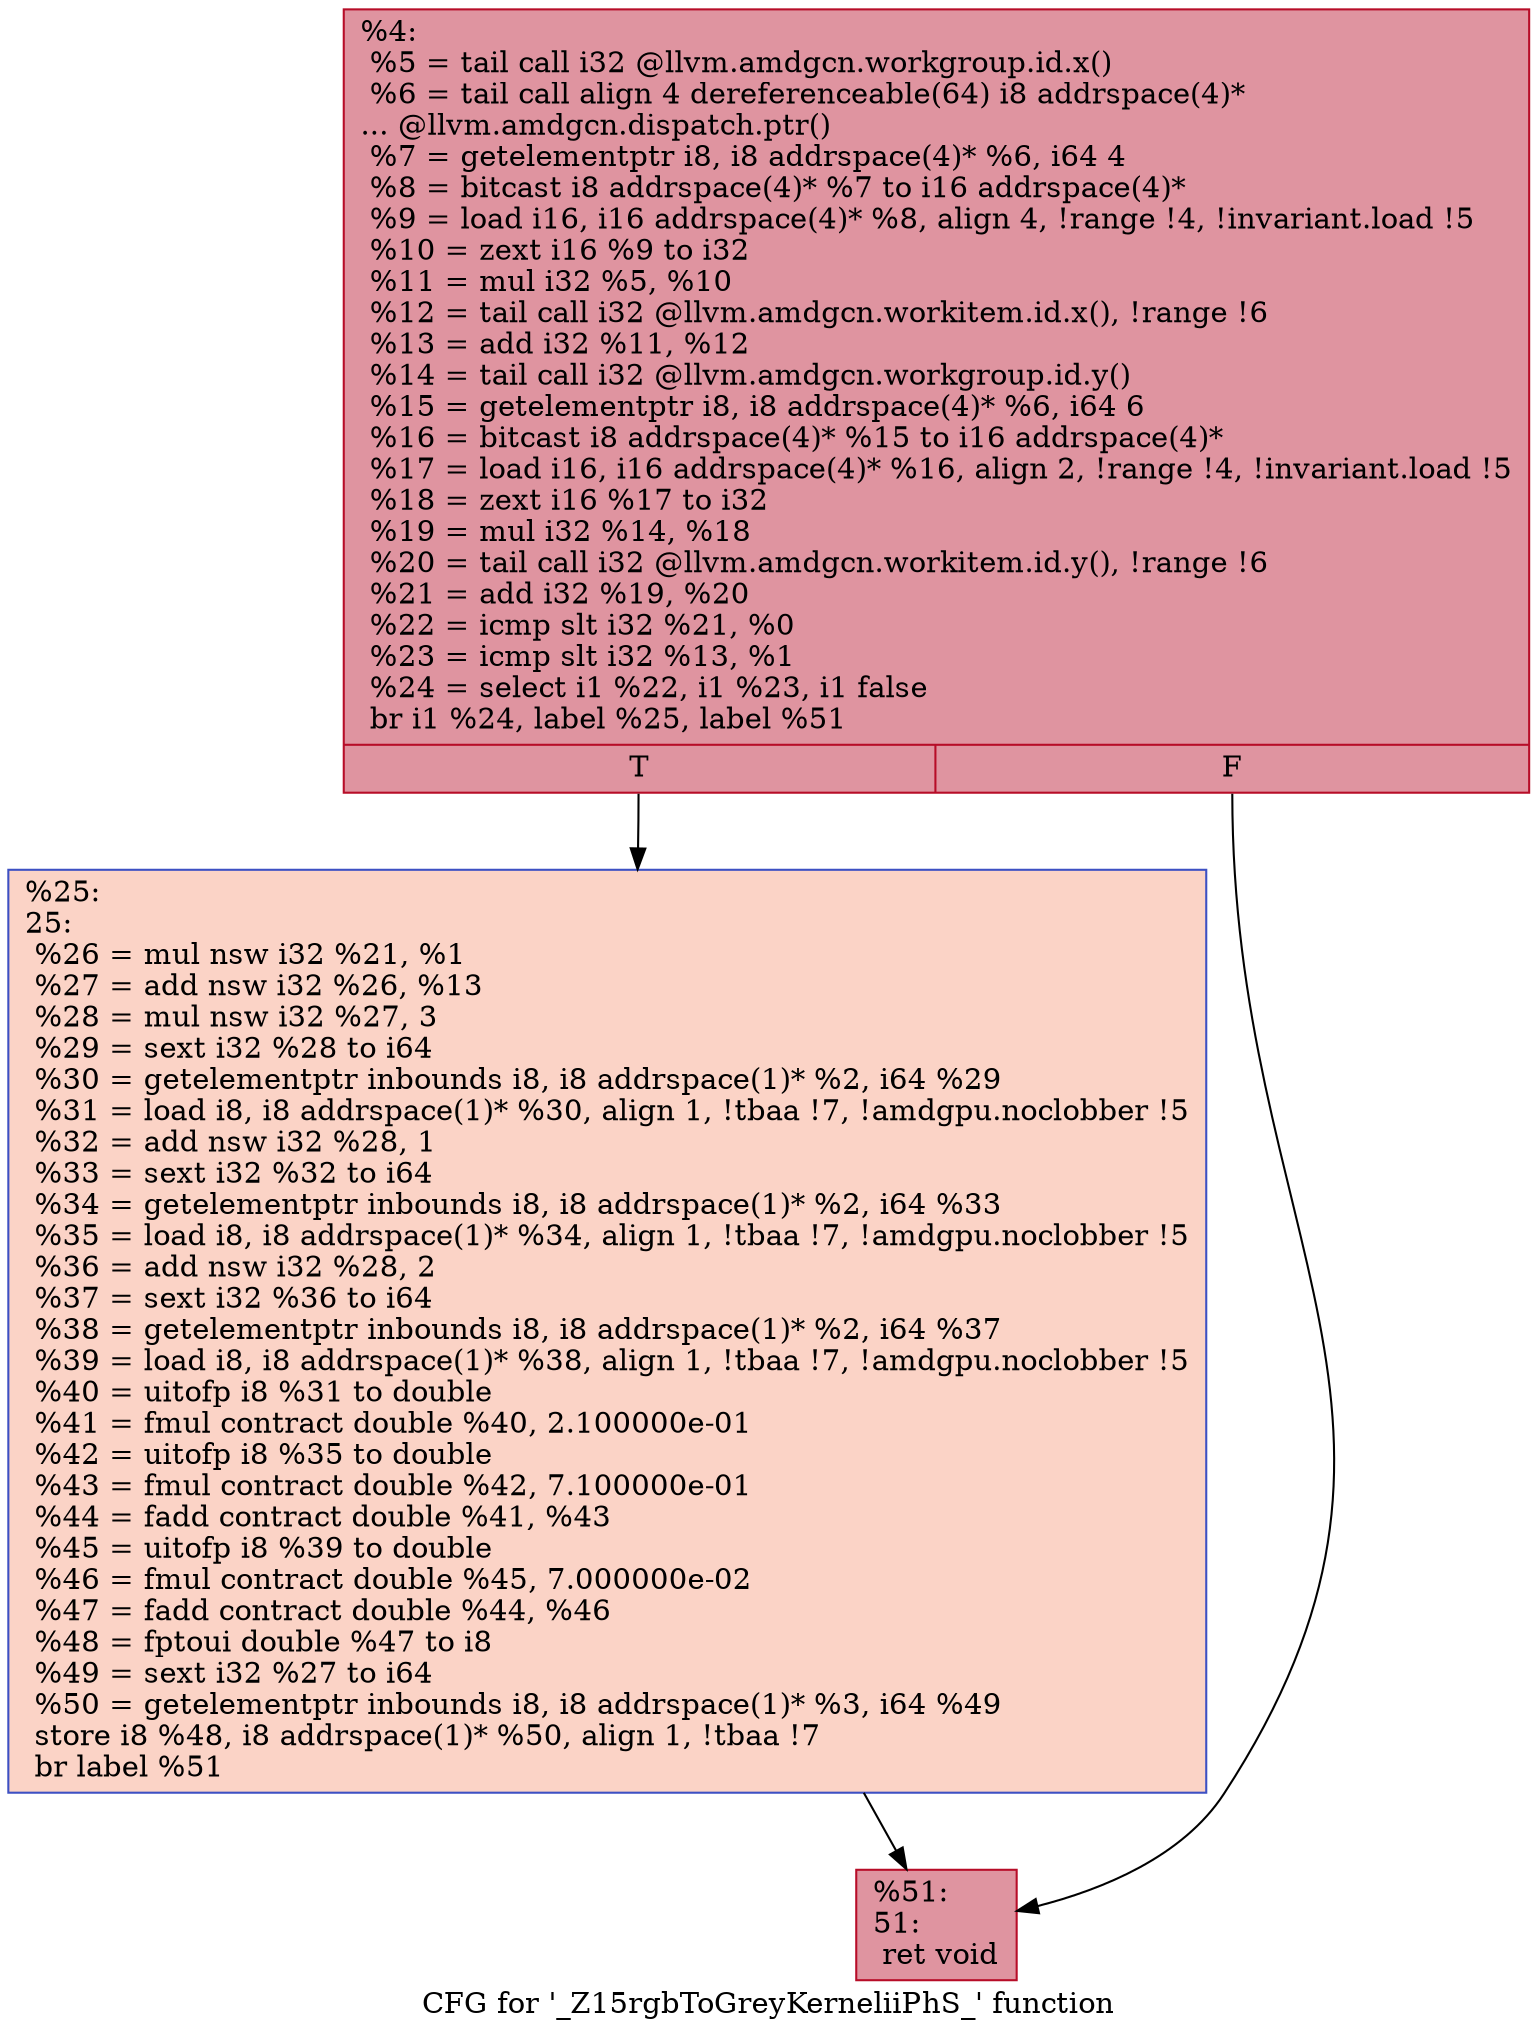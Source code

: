 digraph "CFG for '_Z15rgbToGreyKerneliiPhS_' function" {
	label="CFG for '_Z15rgbToGreyKerneliiPhS_' function";

	Node0x5000610 [shape=record,color="#b70d28ff", style=filled, fillcolor="#b70d2870",label="{%4:\l  %5 = tail call i32 @llvm.amdgcn.workgroup.id.x()\l  %6 = tail call align 4 dereferenceable(64) i8 addrspace(4)*\l... @llvm.amdgcn.dispatch.ptr()\l  %7 = getelementptr i8, i8 addrspace(4)* %6, i64 4\l  %8 = bitcast i8 addrspace(4)* %7 to i16 addrspace(4)*\l  %9 = load i16, i16 addrspace(4)* %8, align 4, !range !4, !invariant.load !5\l  %10 = zext i16 %9 to i32\l  %11 = mul i32 %5, %10\l  %12 = tail call i32 @llvm.amdgcn.workitem.id.x(), !range !6\l  %13 = add i32 %11, %12\l  %14 = tail call i32 @llvm.amdgcn.workgroup.id.y()\l  %15 = getelementptr i8, i8 addrspace(4)* %6, i64 6\l  %16 = bitcast i8 addrspace(4)* %15 to i16 addrspace(4)*\l  %17 = load i16, i16 addrspace(4)* %16, align 2, !range !4, !invariant.load !5\l  %18 = zext i16 %17 to i32\l  %19 = mul i32 %14, %18\l  %20 = tail call i32 @llvm.amdgcn.workitem.id.y(), !range !6\l  %21 = add i32 %19, %20\l  %22 = icmp slt i32 %21, %0\l  %23 = icmp slt i32 %13, %1\l  %24 = select i1 %22, i1 %23, i1 false\l  br i1 %24, label %25, label %51\l|{<s0>T|<s1>F}}"];
	Node0x5000610:s0 -> Node0x50040b0;
	Node0x5000610:s1 -> Node0x5004140;
	Node0x50040b0 [shape=record,color="#3d50c3ff", style=filled, fillcolor="#f59c7d70",label="{%25:\l25:                                               \l  %26 = mul nsw i32 %21, %1\l  %27 = add nsw i32 %26, %13\l  %28 = mul nsw i32 %27, 3\l  %29 = sext i32 %28 to i64\l  %30 = getelementptr inbounds i8, i8 addrspace(1)* %2, i64 %29\l  %31 = load i8, i8 addrspace(1)* %30, align 1, !tbaa !7, !amdgpu.noclobber !5\l  %32 = add nsw i32 %28, 1\l  %33 = sext i32 %32 to i64\l  %34 = getelementptr inbounds i8, i8 addrspace(1)* %2, i64 %33\l  %35 = load i8, i8 addrspace(1)* %34, align 1, !tbaa !7, !amdgpu.noclobber !5\l  %36 = add nsw i32 %28, 2\l  %37 = sext i32 %36 to i64\l  %38 = getelementptr inbounds i8, i8 addrspace(1)* %2, i64 %37\l  %39 = load i8, i8 addrspace(1)* %38, align 1, !tbaa !7, !amdgpu.noclobber !5\l  %40 = uitofp i8 %31 to double\l  %41 = fmul contract double %40, 2.100000e-01\l  %42 = uitofp i8 %35 to double\l  %43 = fmul contract double %42, 7.100000e-01\l  %44 = fadd contract double %41, %43\l  %45 = uitofp i8 %39 to double\l  %46 = fmul contract double %45, 7.000000e-02\l  %47 = fadd contract double %44, %46\l  %48 = fptoui double %47 to i8\l  %49 = sext i32 %27 to i64\l  %50 = getelementptr inbounds i8, i8 addrspace(1)* %3, i64 %49\l  store i8 %48, i8 addrspace(1)* %50, align 1, !tbaa !7\l  br label %51\l}"];
	Node0x50040b0 -> Node0x5004140;
	Node0x5004140 [shape=record,color="#b70d28ff", style=filled, fillcolor="#b70d2870",label="{%51:\l51:                                               \l  ret void\l}"];
}
